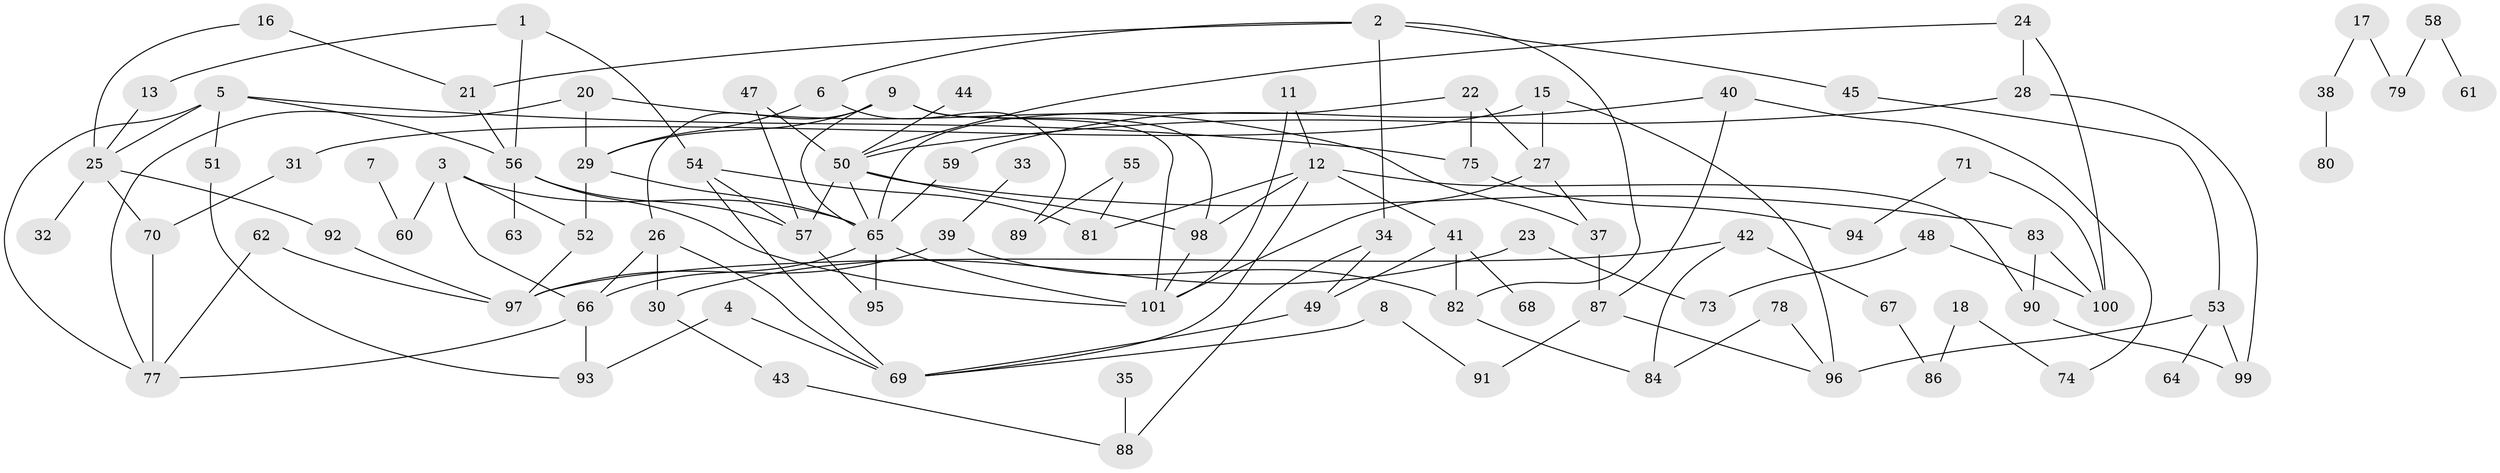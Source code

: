 // original degree distribution, {4: 0.10416666666666667, 3: 0.2361111111111111, 2: 0.3055555555555556, 5: 0.08333333333333333, 1: 0.18055555555555555, 0: 0.05555555555555555, 7: 0.013888888888888888, 6: 0.020833333333333332}
// Generated by graph-tools (version 1.1) at 2025/35/03/04/25 23:35:48]
// undirected, 93 vertices, 140 edges
graph export_dot {
  node [color=gray90,style=filled];
  1;
  2;
  3;
  4;
  5;
  6;
  7;
  8;
  9;
  11;
  12;
  13;
  15;
  16;
  17;
  18;
  20;
  21;
  22;
  23;
  24;
  25;
  26;
  27;
  28;
  29;
  30;
  31;
  32;
  33;
  34;
  35;
  37;
  38;
  39;
  40;
  41;
  42;
  43;
  44;
  45;
  47;
  48;
  49;
  50;
  51;
  52;
  53;
  54;
  55;
  56;
  57;
  58;
  59;
  60;
  61;
  62;
  63;
  64;
  65;
  66;
  67;
  68;
  69;
  70;
  71;
  73;
  74;
  75;
  77;
  78;
  79;
  80;
  81;
  82;
  83;
  84;
  86;
  87;
  88;
  89;
  90;
  91;
  92;
  93;
  94;
  95;
  96;
  97;
  98;
  99;
  100;
  101;
  1 -- 13 [weight=1.0];
  1 -- 54 [weight=1.0];
  1 -- 56 [weight=1.0];
  2 -- 6 [weight=1.0];
  2 -- 21 [weight=1.0];
  2 -- 34 [weight=1.0];
  2 -- 45 [weight=1.0];
  2 -- 82 [weight=1.0];
  3 -- 52 [weight=1.0];
  3 -- 60 [weight=1.0];
  3 -- 65 [weight=1.0];
  3 -- 66 [weight=1.0];
  4 -- 69 [weight=1.0];
  4 -- 93 [weight=1.0];
  5 -- 25 [weight=1.0];
  5 -- 51 [weight=1.0];
  5 -- 56 [weight=1.0];
  5 -- 75 [weight=1.0];
  5 -- 77 [weight=1.0];
  6 -- 29 [weight=1.0];
  6 -- 89 [weight=1.0];
  7 -- 60 [weight=1.0];
  8 -- 69 [weight=1.0];
  8 -- 91 [weight=1.0];
  9 -- 26 [weight=1.0];
  9 -- 29 [weight=1.0];
  9 -- 65 [weight=1.0];
  9 -- 98 [weight=1.0];
  9 -- 101 [weight=1.0];
  11 -- 12 [weight=1.0];
  11 -- 101 [weight=1.0];
  12 -- 41 [weight=1.0];
  12 -- 69 [weight=1.0];
  12 -- 81 [weight=1.0];
  12 -- 90 [weight=1.0];
  12 -- 98 [weight=1.0];
  13 -- 25 [weight=1.0];
  15 -- 27 [weight=1.0];
  15 -- 31 [weight=1.0];
  15 -- 96 [weight=1.0];
  16 -- 21 [weight=1.0];
  16 -- 25 [weight=1.0];
  17 -- 38 [weight=1.0];
  17 -- 79 [weight=1.0];
  18 -- 74 [weight=1.0];
  18 -- 86 [weight=1.0];
  20 -- 29 [weight=1.0];
  20 -- 37 [weight=1.0];
  20 -- 77 [weight=1.0];
  21 -- 56 [weight=1.0];
  22 -- 27 [weight=1.0];
  22 -- 65 [weight=1.0];
  22 -- 75 [weight=1.0];
  23 -- 30 [weight=1.0];
  23 -- 73 [weight=1.0];
  24 -- 28 [weight=1.0];
  24 -- 50 [weight=1.0];
  24 -- 100 [weight=1.0];
  25 -- 32 [weight=1.0];
  25 -- 70 [weight=1.0];
  25 -- 92 [weight=1.0];
  26 -- 30 [weight=1.0];
  26 -- 66 [weight=1.0];
  26 -- 69 [weight=1.0];
  27 -- 37 [weight=1.0];
  27 -- 101 [weight=1.0];
  28 -- 50 [weight=1.0];
  28 -- 99 [weight=1.0];
  29 -- 52 [weight=1.0];
  29 -- 65 [weight=1.0];
  30 -- 43 [weight=1.0];
  31 -- 70 [weight=1.0];
  33 -- 39 [weight=1.0];
  34 -- 49 [weight=1.0];
  34 -- 88 [weight=1.0];
  35 -- 88 [weight=1.0];
  37 -- 87 [weight=1.0];
  38 -- 80 [weight=1.0];
  39 -- 82 [weight=1.0];
  39 -- 97 [weight=1.0];
  40 -- 59 [weight=1.0];
  40 -- 74 [weight=1.0];
  40 -- 87 [weight=1.0];
  41 -- 49 [weight=1.0];
  41 -- 68 [weight=1.0];
  41 -- 82 [weight=1.0];
  42 -- 67 [weight=1.0];
  42 -- 84 [weight=1.0];
  42 -- 97 [weight=1.0];
  43 -- 88 [weight=1.0];
  44 -- 50 [weight=1.0];
  45 -- 53 [weight=1.0];
  47 -- 50 [weight=1.0];
  47 -- 57 [weight=1.0];
  48 -- 73 [weight=1.0];
  48 -- 100 [weight=1.0];
  49 -- 69 [weight=1.0];
  50 -- 57 [weight=1.0];
  50 -- 65 [weight=1.0];
  50 -- 83 [weight=1.0];
  50 -- 98 [weight=1.0];
  51 -- 93 [weight=1.0];
  52 -- 97 [weight=1.0];
  53 -- 64 [weight=1.0];
  53 -- 96 [weight=2.0];
  53 -- 99 [weight=1.0];
  54 -- 57 [weight=1.0];
  54 -- 69 [weight=1.0];
  54 -- 81 [weight=1.0];
  55 -- 81 [weight=1.0];
  55 -- 89 [weight=1.0];
  56 -- 57 [weight=1.0];
  56 -- 63 [weight=1.0];
  56 -- 101 [weight=1.0];
  57 -- 95 [weight=1.0];
  58 -- 61 [weight=1.0];
  58 -- 79 [weight=1.0];
  59 -- 65 [weight=1.0];
  62 -- 77 [weight=1.0];
  62 -- 97 [weight=1.0];
  65 -- 66 [weight=1.0];
  65 -- 95 [weight=1.0];
  65 -- 101 [weight=1.0];
  66 -- 77 [weight=1.0];
  66 -- 93 [weight=1.0];
  67 -- 86 [weight=1.0];
  70 -- 77 [weight=1.0];
  71 -- 94 [weight=1.0];
  71 -- 100 [weight=1.0];
  75 -- 94 [weight=1.0];
  78 -- 84 [weight=1.0];
  78 -- 96 [weight=1.0];
  82 -- 84 [weight=1.0];
  83 -- 90 [weight=1.0];
  83 -- 100 [weight=1.0];
  87 -- 91 [weight=1.0];
  87 -- 96 [weight=1.0];
  90 -- 99 [weight=1.0];
  92 -- 97 [weight=1.0];
  98 -- 101 [weight=1.0];
}
